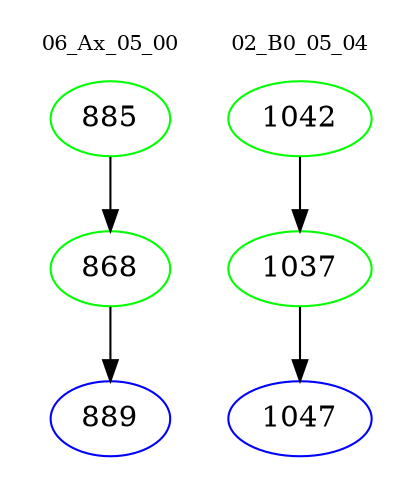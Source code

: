 digraph{
subgraph cluster_0 {
color = white
label = "06_Ax_05_00";
fontsize=10;
T0_885 [label="885", color="green"]
T0_885 -> T0_868 [color="black"]
T0_868 [label="868", color="green"]
T0_868 -> T0_889 [color="black"]
T0_889 [label="889", color="blue"]
}
subgraph cluster_1 {
color = white
label = "02_B0_05_04";
fontsize=10;
T1_1042 [label="1042", color="green"]
T1_1042 -> T1_1037 [color="black"]
T1_1037 [label="1037", color="green"]
T1_1037 -> T1_1047 [color="black"]
T1_1047 [label="1047", color="blue"]
}
}
